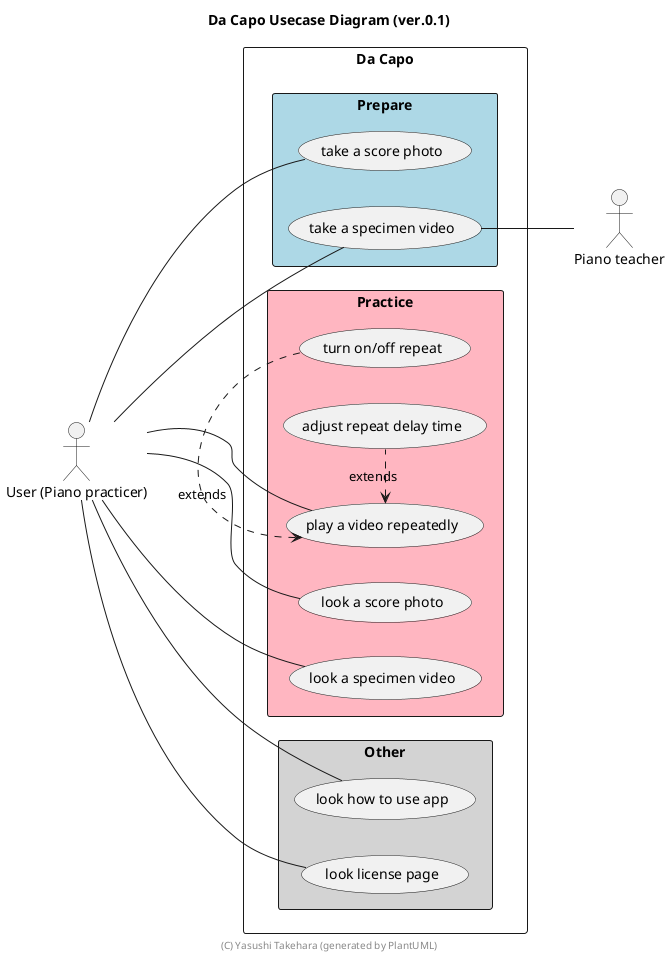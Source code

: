 @startuml
title Da Capo Usecase Diagram (ver.0.1)
left to right direction
skinparam packageStyle rectangle
actor "User (Piano practicer)" as user
actor "Piano teacher" as pt
rectangle "Da Capo" {
  package "Prepare" #LightBlue{
    user -- (take a score photo)
    user -- (take a specimen video)
    (take a specimen video) -- pt
  }
  package "Practice" #LightPink{
    user -- (play a video repeatedly)
    (play a video repeatedly) <. (adjust repeat delay time) : extends
    (play a video repeatedly) <. (turn on/off repeat) : extends
    user -- (look a score photo)
    user -- (look a specimen video)
  }
  package "Other" #LightGray{
    user -- (look how to use app)
    user -- (look license page)
  }
}
footer (C) Yasushi Takehara (generated by PlantUML)
@enduml